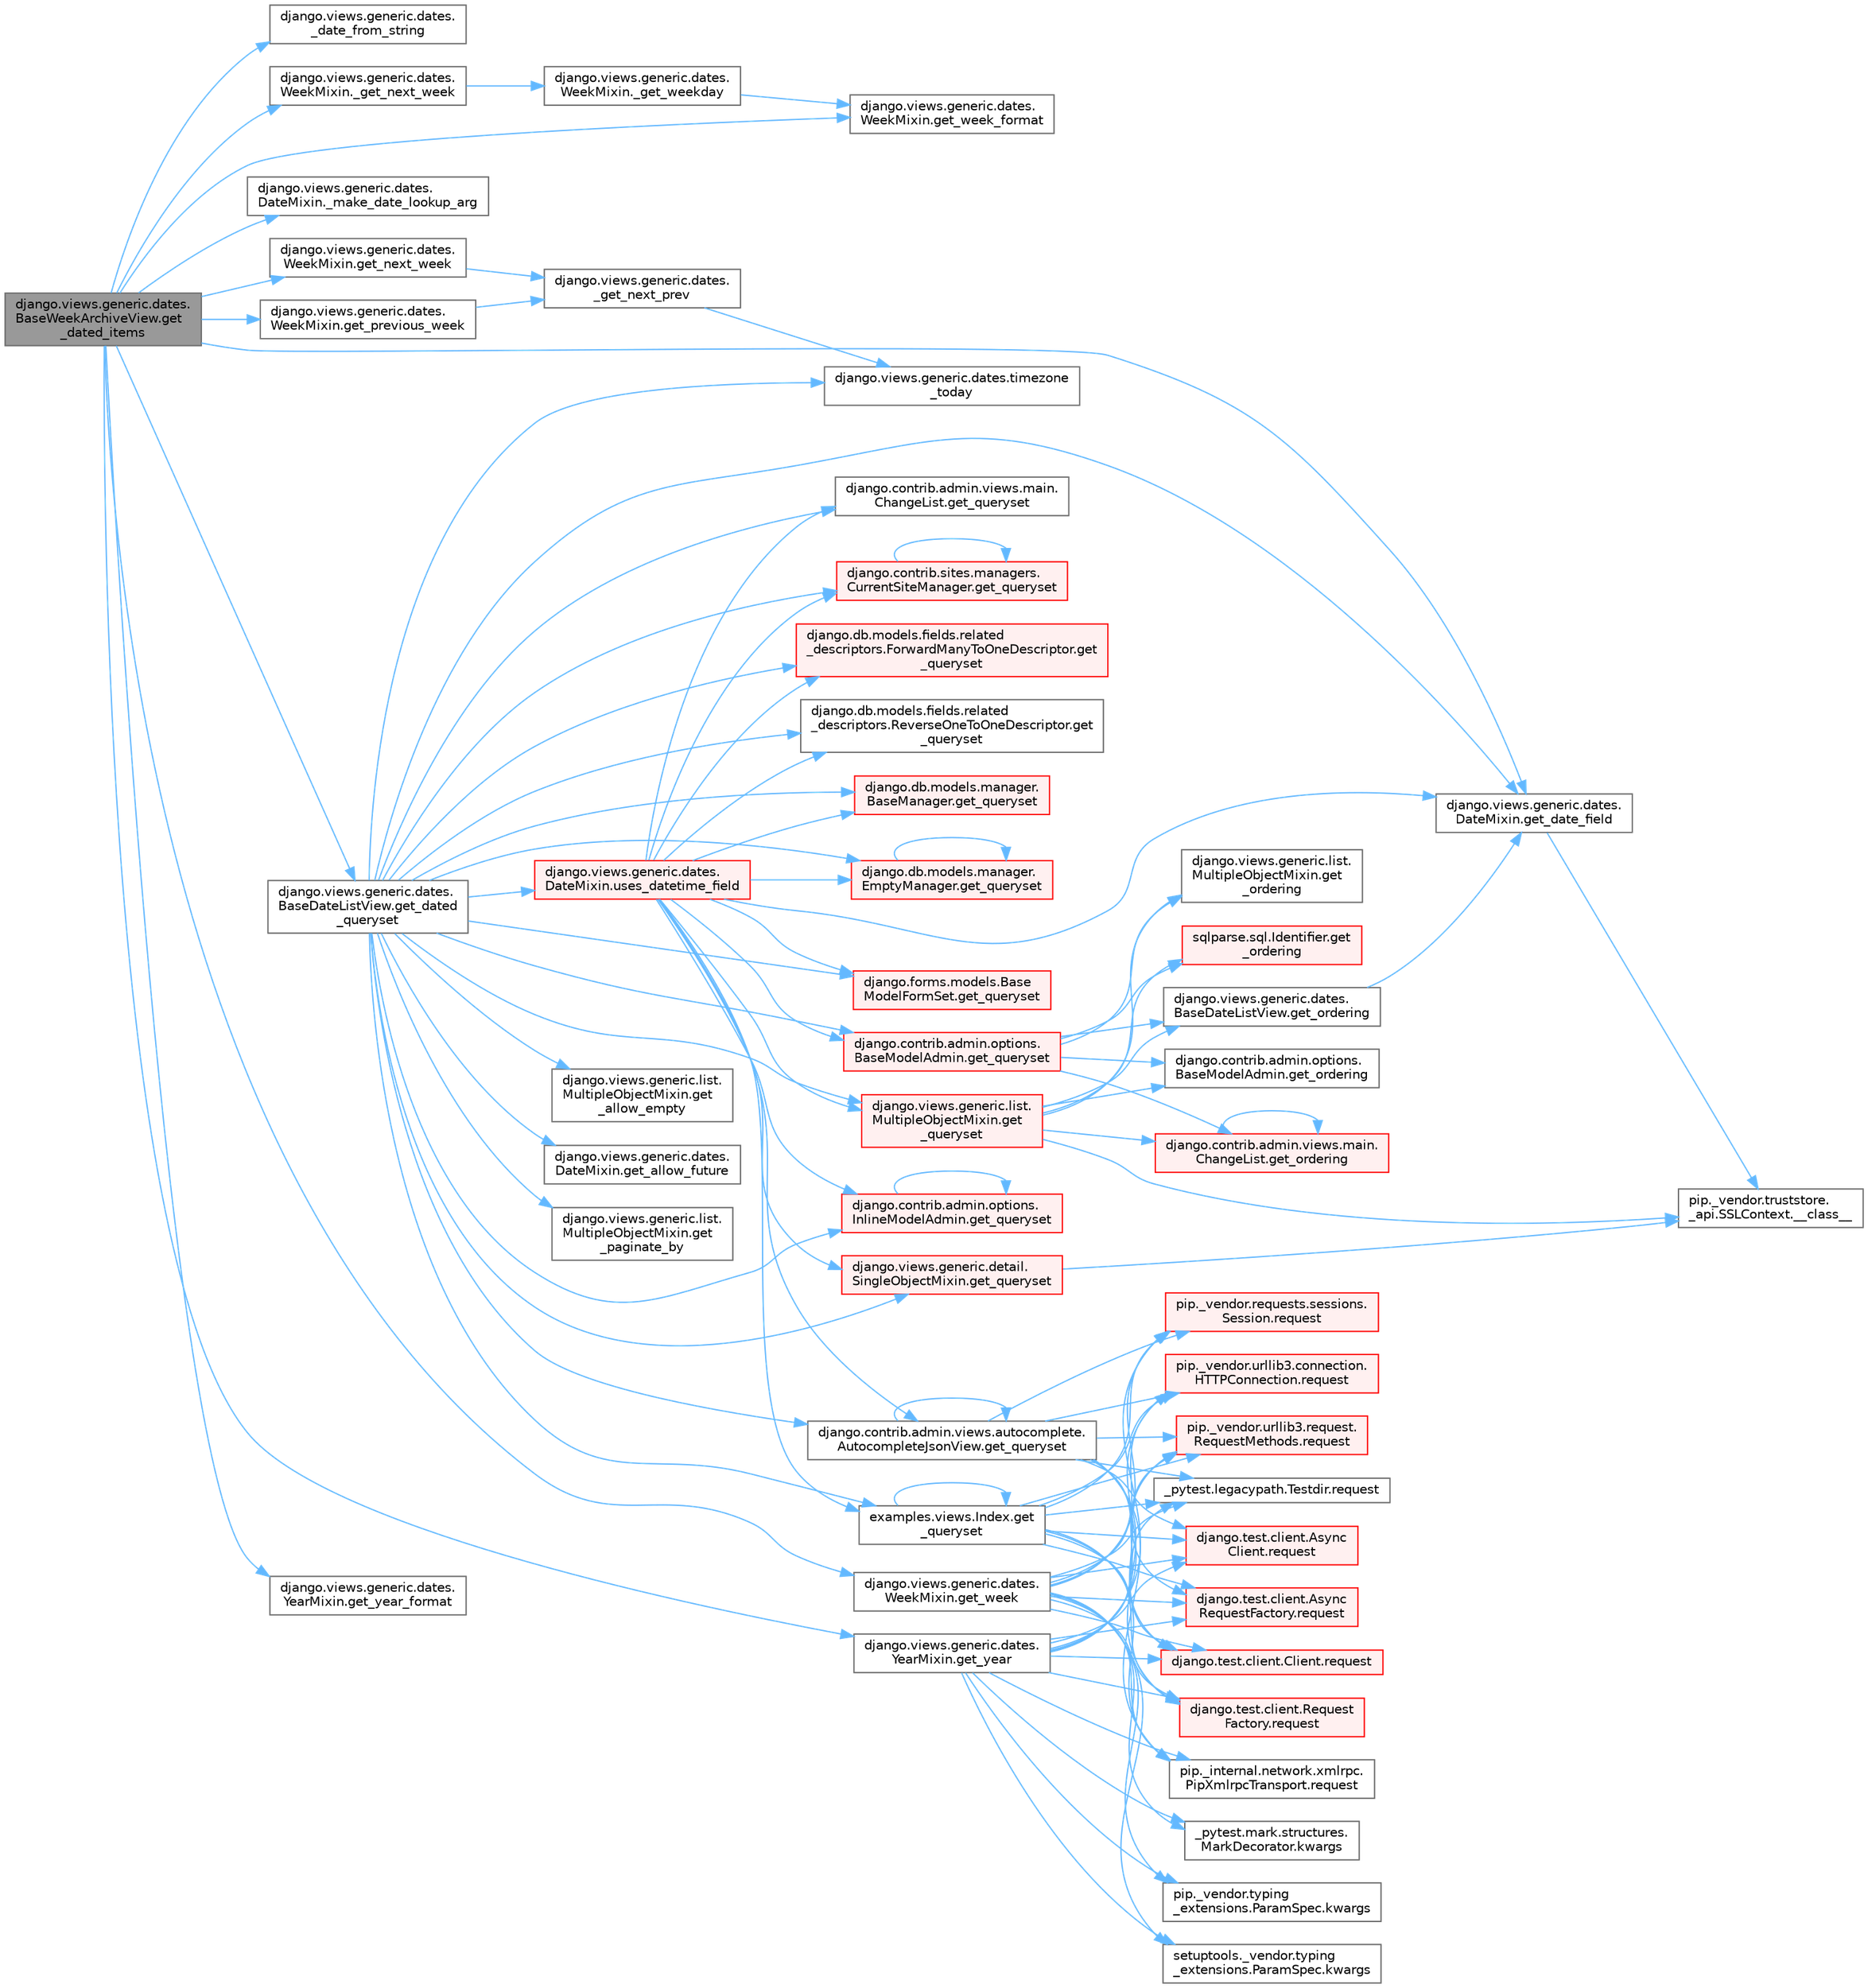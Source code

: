 digraph "django.views.generic.dates.BaseWeekArchiveView.get_dated_items"
{
 // LATEX_PDF_SIZE
  bgcolor="transparent";
  edge [fontname=Helvetica,fontsize=10,labelfontname=Helvetica,labelfontsize=10];
  node [fontname=Helvetica,fontsize=10,shape=box,height=0.2,width=0.4];
  rankdir="LR";
  Node1 [id="Node000001",label="django.views.generic.dates.\lBaseWeekArchiveView.get\l_dated_items",height=0.2,width=0.4,color="gray40", fillcolor="grey60", style="filled", fontcolor="black",tooltip=" "];
  Node1 -> Node2 [id="edge1_Node000001_Node000002",color="steelblue1",style="solid",tooltip=" "];
  Node2 [id="Node000002",label="django.views.generic.dates.\l_date_from_string",height=0.2,width=0.4,color="grey40", fillcolor="white", style="filled",URL="$namespacedjango_1_1views_1_1generic_1_1dates.html#a0f782cacbbe0293a4a4a092343b5ac5f",tooltip=" "];
  Node1 -> Node3 [id="edge2_Node000001_Node000003",color="steelblue1",style="solid",tooltip=" "];
  Node3 [id="Node000003",label="django.views.generic.dates.\lWeekMixin._get_next_week",height=0.2,width=0.4,color="grey40", fillcolor="white", style="filled",URL="$classdjango_1_1views_1_1generic_1_1dates_1_1_week_mixin.html#ad6b2bd301cc2e893254b8d80cb10216a",tooltip=" "];
  Node3 -> Node4 [id="edge3_Node000003_Node000004",color="steelblue1",style="solid",tooltip=" "];
  Node4 [id="Node000004",label="django.views.generic.dates.\lWeekMixin._get_weekday",height=0.2,width=0.4,color="grey40", fillcolor="white", style="filled",URL="$classdjango_1_1views_1_1generic_1_1dates_1_1_week_mixin.html#aae14b96aff3d89d198093546105830a3",tooltip=" "];
  Node4 -> Node5 [id="edge4_Node000004_Node000005",color="steelblue1",style="solid",tooltip=" "];
  Node5 [id="Node000005",label="django.views.generic.dates.\lWeekMixin.get_week_format",height=0.2,width=0.4,color="grey40", fillcolor="white", style="filled",URL="$classdjango_1_1views_1_1generic_1_1dates_1_1_week_mixin.html#a06bd9935ad0bc6e3efc0ddecc9656112",tooltip=" "];
  Node1 -> Node6 [id="edge5_Node000001_Node000006",color="steelblue1",style="solid",tooltip=" "];
  Node6 [id="Node000006",label="django.views.generic.dates.\lDateMixin._make_date_lookup_arg",height=0.2,width=0.4,color="grey40", fillcolor="white", style="filled",URL="$classdjango_1_1views_1_1generic_1_1dates_1_1_date_mixin.html#aac7dd5ad67e178e80dd82a095f80b848",tooltip=" "];
  Node1 -> Node7 [id="edge6_Node000001_Node000007",color="steelblue1",style="solid",tooltip=" "];
  Node7 [id="Node000007",label="django.views.generic.dates.\lDateMixin.get_date_field",height=0.2,width=0.4,color="grey40", fillcolor="white", style="filled",URL="$classdjango_1_1views_1_1generic_1_1dates_1_1_date_mixin.html#a5effe594d56a85727190cc91ef894526",tooltip=" "];
  Node7 -> Node8 [id="edge7_Node000007_Node000008",color="steelblue1",style="solid",tooltip=" "];
  Node8 [id="Node000008",label="pip._vendor.truststore.\l_api.SSLContext.__class__",height=0.2,width=0.4,color="grey40", fillcolor="white", style="filled",URL="$classpip_1_1__vendor_1_1truststore_1_1__api_1_1_s_s_l_context.html#a530861514f31eabaa3f513557d6e66de",tooltip=" "];
  Node1 -> Node9 [id="edge8_Node000001_Node000009",color="steelblue1",style="solid",tooltip=" "];
  Node9 [id="Node000009",label="django.views.generic.dates.\lBaseDateListView.get_dated\l_queryset",height=0.2,width=0.4,color="grey40", fillcolor="white", style="filled",URL="$classdjango_1_1views_1_1generic_1_1dates_1_1_base_date_list_view.html#ad97300c63f99eef4ed95aa9d8f73520b",tooltip=" "];
  Node9 -> Node10 [id="edge9_Node000009_Node000010",color="steelblue1",style="solid",tooltip=" "];
  Node10 [id="Node000010",label="django.views.generic.list.\lMultipleObjectMixin.get\l_allow_empty",height=0.2,width=0.4,color="grey40", fillcolor="white", style="filled",URL="$classdjango_1_1views_1_1generic_1_1list_1_1_multiple_object_mixin.html#a347b703be63d88adfc30295fa8d27182",tooltip=" "];
  Node9 -> Node11 [id="edge10_Node000009_Node000011",color="steelblue1",style="solid",tooltip=" "];
  Node11 [id="Node000011",label="django.views.generic.dates.\lDateMixin.get_allow_future",height=0.2,width=0.4,color="grey40", fillcolor="white", style="filled",URL="$classdjango_1_1views_1_1generic_1_1dates_1_1_date_mixin.html#a51b9feb091392d6570890a63779c1e6b",tooltip=" "];
  Node9 -> Node7 [id="edge11_Node000009_Node000007",color="steelblue1",style="solid",tooltip=" "];
  Node9 -> Node12 [id="edge12_Node000009_Node000012",color="steelblue1",style="solid",tooltip=" "];
  Node12 [id="Node000012",label="django.views.generic.list.\lMultipleObjectMixin.get\l_paginate_by",height=0.2,width=0.4,color="grey40", fillcolor="white", style="filled",URL="$classdjango_1_1views_1_1generic_1_1list_1_1_multiple_object_mixin.html#ad3b109e59587ffd419177e4861455cc4",tooltip=" "];
  Node9 -> Node13 [id="edge13_Node000009_Node000013",color="steelblue1",style="solid",tooltip=" "];
  Node13 [id="Node000013",label="django.contrib.admin.options.\lBaseModelAdmin.get_queryset",height=0.2,width=0.4,color="red", fillcolor="#FFF0F0", style="filled",URL="$classdjango_1_1contrib_1_1admin_1_1options_1_1_base_model_admin.html#a785da85de69766ce5f736de0e4de80c5",tooltip=" "];
  Node13 -> Node14 [id="edge14_Node000013_Node000014",color="steelblue1",style="solid",tooltip=" "];
  Node14 [id="Node000014",label="django.contrib.admin.options.\lBaseModelAdmin.get_ordering",height=0.2,width=0.4,color="grey40", fillcolor="white", style="filled",URL="$classdjango_1_1contrib_1_1admin_1_1options_1_1_base_model_admin.html#a8b06248f6c601bed9bcfc951f653cb72",tooltip=" "];
  Node13 -> Node15 [id="edge15_Node000013_Node000015",color="steelblue1",style="solid",tooltip=" "];
  Node15 [id="Node000015",label="django.contrib.admin.views.main.\lChangeList.get_ordering",height=0.2,width=0.4,color="red", fillcolor="#FFF0F0", style="filled",URL="$classdjango_1_1contrib_1_1admin_1_1views_1_1main_1_1_change_list.html#a87413968b7e496bc20cdc428329a8f93",tooltip=" "];
  Node15 -> Node15 [id="edge16_Node000015_Node000015",color="steelblue1",style="solid",tooltip=" "];
  Node13 -> Node26 [id="edge17_Node000013_Node000026",color="steelblue1",style="solid",tooltip=" "];
  Node26 [id="Node000026",label="django.views.generic.dates.\lBaseDateListView.get_ordering",height=0.2,width=0.4,color="grey40", fillcolor="white", style="filled",URL="$classdjango_1_1views_1_1generic_1_1dates_1_1_base_date_list_view.html#a0ec2128f4273a0b80fa32b44d71725ea",tooltip=" "];
  Node26 -> Node7 [id="edge18_Node000026_Node000007",color="steelblue1",style="solid",tooltip=" "];
  Node13 -> Node27 [id="edge19_Node000013_Node000027",color="steelblue1",style="solid",tooltip=" "];
  Node27 [id="Node000027",label="django.views.generic.list.\lMultipleObjectMixin.get\l_ordering",height=0.2,width=0.4,color="grey40", fillcolor="white", style="filled",URL="$classdjango_1_1views_1_1generic_1_1list_1_1_multiple_object_mixin.html#a8ba6071eb9a7bab04795550b0a3628c6",tooltip=" "];
  Node13 -> Node28 [id="edge20_Node000013_Node000028",color="steelblue1",style="solid",tooltip=" "];
  Node28 [id="Node000028",label="sqlparse.sql.Identifier.get\l_ordering",height=0.2,width=0.4,color="red", fillcolor="#FFF0F0", style="filled",URL="$classsqlparse_1_1sql_1_1_identifier.html#a6e06ea438171fb096466ae06a2b2f69f",tooltip=" "];
  Node9 -> Node31 [id="edge21_Node000009_Node000031",color="steelblue1",style="solid",tooltip=" "];
  Node31 [id="Node000031",label="django.contrib.admin.options.\lInlineModelAdmin.get_queryset",height=0.2,width=0.4,color="red", fillcolor="#FFF0F0", style="filled",URL="$classdjango_1_1contrib_1_1admin_1_1options_1_1_inline_model_admin.html#a9248f5d82a336087e911b7ebc8729ffd",tooltip=" "];
  Node31 -> Node31 [id="edge22_Node000031_Node000031",color="steelblue1",style="solid",tooltip=" "];
  Node9 -> Node38 [id="edge23_Node000009_Node000038",color="steelblue1",style="solid",tooltip=" "];
  Node38 [id="Node000038",label="django.contrib.admin.views.autocomplete.\lAutocompleteJsonView.get_queryset",height=0.2,width=0.4,color="grey40", fillcolor="white", style="filled",URL="$classdjango_1_1contrib_1_1admin_1_1views_1_1autocomplete_1_1_autocomplete_json_view.html#a6eb5abbd3b2e8b252a4ce9ca2680f3d3",tooltip=" "];
  Node38 -> Node38 [id="edge24_Node000038_Node000038",color="steelblue1",style="solid",tooltip=" "];
  Node38 -> Node39 [id="edge25_Node000038_Node000039",color="steelblue1",style="solid",tooltip=" "];
  Node39 [id="Node000039",label="_pytest.legacypath.Testdir.request",height=0.2,width=0.4,color="grey40", fillcolor="white", style="filled",URL="$class__pytest_1_1legacypath_1_1_testdir.html#a0e10c900efcd764da85254119e4d64c4",tooltip=" "];
  Node38 -> Node40 [id="edge26_Node000038_Node000040",color="steelblue1",style="solid",tooltip=" "];
  Node40 [id="Node000040",label="django.test.client.Async\lClient.request",height=0.2,width=0.4,color="red", fillcolor="#FFF0F0", style="filled",URL="$classdjango_1_1test_1_1client_1_1_async_client.html#a891cc2f6b81dcf3583bbbde8d21a713a",tooltip=" "];
  Node38 -> Node42 [id="edge27_Node000038_Node000042",color="steelblue1",style="solid",tooltip=" "];
  Node42 [id="Node000042",label="django.test.client.Async\lRequestFactory.request",height=0.2,width=0.4,color="red", fillcolor="#FFF0F0", style="filled",URL="$classdjango_1_1test_1_1client_1_1_async_request_factory.html#aab026845547a4c2d9203b8710b90f6cd",tooltip=" "];
  Node38 -> Node43 [id="edge28_Node000038_Node000043",color="steelblue1",style="solid",tooltip=" "];
  Node43 [id="Node000043",label="django.test.client.Client.request",height=0.2,width=0.4,color="red", fillcolor="#FFF0F0", style="filled",URL="$classdjango_1_1test_1_1client_1_1_client.html#a2f51c5251142ab6503937051936e33fa",tooltip=" "];
  Node38 -> Node498 [id="edge29_Node000038_Node000498",color="steelblue1",style="solid",tooltip=" "];
  Node498 [id="Node000498",label="django.test.client.Request\lFactory.request",height=0.2,width=0.4,color="red", fillcolor="#FFF0F0", style="filled",URL="$classdjango_1_1test_1_1client_1_1_request_factory.html#adae411ab0df6839c5364b647e4dc63ad",tooltip=" "];
  Node38 -> Node499 [id="edge30_Node000038_Node000499",color="steelblue1",style="solid",tooltip=" "];
  Node499 [id="Node000499",label="pip._internal.network.xmlrpc.\lPipXmlrpcTransport.request",height=0.2,width=0.4,color="grey40", fillcolor="white", style="filled",URL="$classpip_1_1__internal_1_1network_1_1xmlrpc_1_1_pip_xmlrpc_transport.html#a91d1ed180fbf8bcc25f6747a72614c5f",tooltip=" "];
  Node38 -> Node500 [id="edge31_Node000038_Node000500",color="steelblue1",style="solid",tooltip=" "];
  Node500 [id="Node000500",label="pip._vendor.requests.sessions.\lSession.request",height=0.2,width=0.4,color="red", fillcolor="#FFF0F0", style="filled",URL="$classpip_1_1__vendor_1_1requests_1_1sessions_1_1_session.html#a3dddfa16e93faa1a1a553936d913482b",tooltip=" "];
  Node38 -> Node1016 [id="edge32_Node000038_Node001016",color="steelblue1",style="solid",tooltip=" "];
  Node1016 [id="Node001016",label="pip._vendor.urllib3.connection.\lHTTPConnection.request",height=0.2,width=0.4,color="red", fillcolor="#FFF0F0", style="filled",URL="$classpip_1_1__vendor_1_1urllib3_1_1connection_1_1_h_t_t_p_connection.html#a67e552c4d242e4169bdf7319269a417f",tooltip=" "];
  Node38 -> Node1018 [id="edge33_Node000038_Node001018",color="steelblue1",style="solid",tooltip=" "];
  Node1018 [id="Node001018",label="pip._vendor.urllib3.request.\lRequestMethods.request",height=0.2,width=0.4,color="red", fillcolor="#FFF0F0", style="filled",URL="$classpip_1_1__vendor_1_1urllib3_1_1request_1_1_request_methods.html#a73541f2f0edc7df7413b043e33c69e7f",tooltip=" "];
  Node9 -> Node2834 [id="edge34_Node000009_Node002834",color="steelblue1",style="solid",tooltip=" "];
  Node2834 [id="Node002834",label="django.contrib.admin.views.main.\lChangeList.get_queryset",height=0.2,width=0.4,color="grey40", fillcolor="white", style="filled",URL="$classdjango_1_1contrib_1_1admin_1_1views_1_1main_1_1_change_list.html#a269abeb8e01762183e40a5133a41151d",tooltip=" "];
  Node9 -> Node2835 [id="edge35_Node000009_Node002835",color="steelblue1",style="solid",tooltip=" "];
  Node2835 [id="Node002835",label="django.contrib.sites.managers.\lCurrentSiteManager.get_queryset",height=0.2,width=0.4,color="red", fillcolor="#FFF0F0", style="filled",URL="$classdjango_1_1contrib_1_1sites_1_1managers_1_1_current_site_manager.html#a1889434ddf70c93854e44489319c1a1f",tooltip=" "];
  Node2835 -> Node2835 [id="edge36_Node002835_Node002835",color="steelblue1",style="solid",tooltip=" "];
  Node9 -> Node2836 [id="edge37_Node000009_Node002836",color="steelblue1",style="solid",tooltip=" "];
  Node2836 [id="Node002836",label="django.db.models.fields.related\l_descriptors.ForwardManyToOneDescriptor.get\l_queryset",height=0.2,width=0.4,color="red", fillcolor="#FFF0F0", style="filled",URL="$classdjango_1_1db_1_1models_1_1fields_1_1related__descriptors_1_1_forward_many_to_one_descriptor.html#aac7cf3069f240b0e4553d803b419cf7d",tooltip=" "];
  Node9 -> Node2837 [id="edge38_Node000009_Node002837",color="steelblue1",style="solid",tooltip=" "];
  Node2837 [id="Node002837",label="django.db.models.fields.related\l_descriptors.ReverseOneToOneDescriptor.get\l_queryset",height=0.2,width=0.4,color="grey40", fillcolor="white", style="filled",URL="$classdjango_1_1db_1_1models_1_1fields_1_1related__descriptors_1_1_reverse_one_to_one_descriptor.html#a04bede0cb722d44ace129e00e85081a3",tooltip=" "];
  Node9 -> Node2838 [id="edge39_Node000009_Node002838",color="steelblue1",style="solid",tooltip=" "];
  Node2838 [id="Node002838",label="django.db.models.manager.\lBaseManager.get_queryset",height=0.2,width=0.4,color="red", fillcolor="#FFF0F0", style="filled",URL="$classdjango_1_1db_1_1models_1_1manager_1_1_base_manager.html#a358c9a085a30a278b31e784dac7a52ef",tooltip="PROXIES TO QUERYSET #."];
  Node9 -> Node2839 [id="edge40_Node000009_Node002839",color="steelblue1",style="solid",tooltip=" "];
  Node2839 [id="Node002839",label="django.db.models.manager.\lEmptyManager.get_queryset",height=0.2,width=0.4,color="red", fillcolor="#FFF0F0", style="filled",URL="$classdjango_1_1db_1_1models_1_1manager_1_1_empty_manager.html#a2a2df8fcd071f937c6ee484d4ee1d539",tooltip=" "];
  Node2839 -> Node2839 [id="edge41_Node002839_Node002839",color="steelblue1",style="solid",tooltip=" "];
  Node9 -> Node2841 [id="edge42_Node000009_Node002841",color="steelblue1",style="solid",tooltip=" "];
  Node2841 [id="Node002841",label="django.forms.models.Base\lModelFormSet.get_queryset",height=0.2,width=0.4,color="red", fillcolor="#FFF0F0", style="filled",URL="$classdjango_1_1forms_1_1models_1_1_base_model_form_set.html#adbf92e8bd967e15a87f0fa40d2826143",tooltip=" "];
  Node9 -> Node2842 [id="edge43_Node000009_Node002842",color="steelblue1",style="solid",tooltip=" "];
  Node2842 [id="Node002842",label="django.views.generic.detail.\lSingleObjectMixin.get_queryset",height=0.2,width=0.4,color="red", fillcolor="#FFF0F0", style="filled",URL="$classdjango_1_1views_1_1generic_1_1detail_1_1_single_object_mixin.html#a29e41db704214851315dd3e87c4d843e",tooltip=" "];
  Node2842 -> Node8 [id="edge44_Node002842_Node000008",color="steelblue1",style="solid",tooltip=" "];
  Node9 -> Node2843 [id="edge45_Node000009_Node002843",color="steelblue1",style="solid",tooltip=" "];
  Node2843 [id="Node002843",label="django.views.generic.list.\lMultipleObjectMixin.get\l_queryset",height=0.2,width=0.4,color="red", fillcolor="#FFF0F0", style="filled",URL="$classdjango_1_1views_1_1generic_1_1list_1_1_multiple_object_mixin.html#a7ceb7f310a7a0d7fedfb90f1f2b5c226",tooltip=" "];
  Node2843 -> Node8 [id="edge46_Node002843_Node000008",color="steelblue1",style="solid",tooltip=" "];
  Node2843 -> Node14 [id="edge47_Node002843_Node000014",color="steelblue1",style="solid",tooltip=" "];
  Node2843 -> Node15 [id="edge48_Node002843_Node000015",color="steelblue1",style="solid",tooltip=" "];
  Node2843 -> Node26 [id="edge49_Node002843_Node000026",color="steelblue1",style="solid",tooltip=" "];
  Node2843 -> Node27 [id="edge50_Node002843_Node000027",color="steelblue1",style="solid",tooltip=" "];
  Node2843 -> Node28 [id="edge51_Node002843_Node000028",color="steelblue1",style="solid",tooltip=" "];
  Node9 -> Node2844 [id="edge52_Node000009_Node002844",color="steelblue1",style="solid",tooltip=" "];
  Node2844 [id="Node002844",label="examples.views.Index.get\l_queryset",height=0.2,width=0.4,color="grey40", fillcolor="white", style="filled",URL="$classexamples_1_1views_1_1_index.html#a288026bb9059b37dca786922296dfcd3",tooltip=" "];
  Node2844 -> Node2844 [id="edge53_Node002844_Node002844",color="steelblue1",style="solid",tooltip=" "];
  Node2844 -> Node39 [id="edge54_Node002844_Node000039",color="steelblue1",style="solid",tooltip=" "];
  Node2844 -> Node40 [id="edge55_Node002844_Node000040",color="steelblue1",style="solid",tooltip=" "];
  Node2844 -> Node42 [id="edge56_Node002844_Node000042",color="steelblue1",style="solid",tooltip=" "];
  Node2844 -> Node43 [id="edge57_Node002844_Node000043",color="steelblue1",style="solid",tooltip=" "];
  Node2844 -> Node498 [id="edge58_Node002844_Node000498",color="steelblue1",style="solid",tooltip=" "];
  Node2844 -> Node499 [id="edge59_Node002844_Node000499",color="steelblue1",style="solid",tooltip=" "];
  Node2844 -> Node500 [id="edge60_Node002844_Node000500",color="steelblue1",style="solid",tooltip=" "];
  Node2844 -> Node1016 [id="edge61_Node002844_Node001016",color="steelblue1",style="solid",tooltip=" "];
  Node2844 -> Node1018 [id="edge62_Node002844_Node001018",color="steelblue1",style="solid",tooltip=" "];
  Node9 -> Node4533 [id="edge63_Node000009_Node004533",color="steelblue1",style="solid",tooltip=" "];
  Node4533 [id="Node004533",label="django.views.generic.dates.timezone\l_today",height=0.2,width=0.4,color="grey40", fillcolor="white", style="filled",URL="$namespacedjango_1_1views_1_1generic_1_1dates.html#a83cae13f1c0dc4762426e0b8196cb8c1",tooltip=" "];
  Node9 -> Node4534 [id="edge64_Node000009_Node004534",color="steelblue1",style="solid",tooltip=" "];
  Node4534 [id="Node004534",label="django.views.generic.dates.\lDateMixin.uses_datetime_field",height=0.2,width=0.4,color="red", fillcolor="#FFF0F0", style="filled",URL="$classdjango_1_1views_1_1generic_1_1dates_1_1_date_mixin.html#a1fb37f57858e32a16ec5b6328ae68adb",tooltip=" "];
  Node4534 -> Node7 [id="edge65_Node004534_Node000007",color="steelblue1",style="solid",tooltip=" "];
  Node4534 -> Node13 [id="edge66_Node004534_Node000013",color="steelblue1",style="solid",tooltip=" "];
  Node4534 -> Node31 [id="edge67_Node004534_Node000031",color="steelblue1",style="solid",tooltip=" "];
  Node4534 -> Node38 [id="edge68_Node004534_Node000038",color="steelblue1",style="solid",tooltip=" "];
  Node4534 -> Node2834 [id="edge69_Node004534_Node002834",color="steelblue1",style="solid",tooltip=" "];
  Node4534 -> Node2835 [id="edge70_Node004534_Node002835",color="steelblue1",style="solid",tooltip=" "];
  Node4534 -> Node2836 [id="edge71_Node004534_Node002836",color="steelblue1",style="solid",tooltip=" "];
  Node4534 -> Node2837 [id="edge72_Node004534_Node002837",color="steelblue1",style="solid",tooltip=" "];
  Node4534 -> Node2838 [id="edge73_Node004534_Node002838",color="steelblue1",style="solid",tooltip=" "];
  Node4534 -> Node2839 [id="edge74_Node004534_Node002839",color="steelblue1",style="solid",tooltip=" "];
  Node4534 -> Node2841 [id="edge75_Node004534_Node002841",color="steelblue1",style="solid",tooltip=" "];
  Node4534 -> Node2842 [id="edge76_Node004534_Node002842",color="steelblue1",style="solid",tooltip=" "];
  Node4534 -> Node2843 [id="edge77_Node004534_Node002843",color="steelblue1",style="solid",tooltip=" "];
  Node4534 -> Node2844 [id="edge78_Node004534_Node002844",color="steelblue1",style="solid",tooltip=" "];
  Node1 -> Node4535 [id="edge79_Node000001_Node004535",color="steelblue1",style="solid",tooltip=" "];
  Node4535 [id="Node004535",label="django.views.generic.dates.\lWeekMixin.get_next_week",height=0.2,width=0.4,color="grey40", fillcolor="white", style="filled",URL="$classdjango_1_1views_1_1generic_1_1dates_1_1_week_mixin.html#ad36bddf6c088f551ed7af3be0215898f",tooltip=" "];
  Node4535 -> Node4536 [id="edge80_Node004535_Node004536",color="steelblue1",style="solid",tooltip=" "];
  Node4536 [id="Node004536",label="django.views.generic.dates.\l_get_next_prev",height=0.2,width=0.4,color="grey40", fillcolor="white", style="filled",URL="$namespacedjango_1_1views_1_1generic_1_1dates.html#a671109893c8430929bb9947d98fb0ace",tooltip=" "];
  Node4536 -> Node4533 [id="edge81_Node004536_Node004533",color="steelblue1",style="solid",tooltip=" "];
  Node1 -> Node4537 [id="edge82_Node000001_Node004537",color="steelblue1",style="solid",tooltip=" "];
  Node4537 [id="Node004537",label="django.views.generic.dates.\lWeekMixin.get_previous_week",height=0.2,width=0.4,color="grey40", fillcolor="white", style="filled",URL="$classdjango_1_1views_1_1generic_1_1dates_1_1_week_mixin.html#a27ef4c4ce4e48a25d156b394b142b4cf",tooltip=" "];
  Node4537 -> Node4536 [id="edge83_Node004537_Node004536",color="steelblue1",style="solid",tooltip=" "];
  Node1 -> Node4538 [id="edge84_Node000001_Node004538",color="steelblue1",style="solid",tooltip=" "];
  Node4538 [id="Node004538",label="django.views.generic.dates.\lWeekMixin.get_week",height=0.2,width=0.4,color="grey40", fillcolor="white", style="filled",URL="$classdjango_1_1views_1_1generic_1_1dates_1_1_week_mixin.html#a39c8ca71985d8468df01d5dc0ee07750",tooltip=" "];
  Node4538 -> Node823 [id="edge85_Node004538_Node000823",color="steelblue1",style="solid",tooltip=" "];
  Node823 [id="Node000823",label="_pytest.mark.structures.\lMarkDecorator.kwargs",height=0.2,width=0.4,color="grey40", fillcolor="white", style="filled",URL="$class__pytest_1_1mark_1_1structures_1_1_mark_decorator.html#a07868e83e39f7b31121b611e3627a77c",tooltip=" "];
  Node4538 -> Node824 [id="edge86_Node004538_Node000824",color="steelblue1",style="solid",tooltip=" "];
  Node824 [id="Node000824",label="pip._vendor.typing\l_extensions.ParamSpec.kwargs",height=0.2,width=0.4,color="grey40", fillcolor="white", style="filled",URL="$classpip_1_1__vendor_1_1typing__extensions_1_1_param_spec.html#a7533d6714916929b5b3c9ba8f94f1f90",tooltip=" "];
  Node4538 -> Node825 [id="edge87_Node004538_Node000825",color="steelblue1",style="solid",tooltip=" "];
  Node825 [id="Node000825",label="setuptools._vendor.typing\l_extensions.ParamSpec.kwargs",height=0.2,width=0.4,color="grey40", fillcolor="white", style="filled",URL="$classsetuptools_1_1__vendor_1_1typing__extensions_1_1_param_spec.html#a3ffadc8575bdbfca5ad02298256b6213",tooltip=" "];
  Node4538 -> Node39 [id="edge88_Node004538_Node000039",color="steelblue1",style="solid",tooltip=" "];
  Node4538 -> Node40 [id="edge89_Node004538_Node000040",color="steelblue1",style="solid",tooltip=" "];
  Node4538 -> Node42 [id="edge90_Node004538_Node000042",color="steelblue1",style="solid",tooltip=" "];
  Node4538 -> Node43 [id="edge91_Node004538_Node000043",color="steelblue1",style="solid",tooltip=" "];
  Node4538 -> Node498 [id="edge92_Node004538_Node000498",color="steelblue1",style="solid",tooltip=" "];
  Node4538 -> Node499 [id="edge93_Node004538_Node000499",color="steelblue1",style="solid",tooltip=" "];
  Node4538 -> Node500 [id="edge94_Node004538_Node000500",color="steelblue1",style="solid",tooltip=" "];
  Node4538 -> Node1016 [id="edge95_Node004538_Node001016",color="steelblue1",style="solid",tooltip=" "];
  Node4538 -> Node1018 [id="edge96_Node004538_Node001018",color="steelblue1",style="solid",tooltip=" "];
  Node1 -> Node5 [id="edge97_Node000001_Node000005",color="steelblue1",style="solid",tooltip=" "];
  Node1 -> Node4539 [id="edge98_Node000001_Node004539",color="steelblue1",style="solid",tooltip=" "];
  Node4539 [id="Node004539",label="django.views.generic.dates.\lYearMixin.get_year",height=0.2,width=0.4,color="grey40", fillcolor="white", style="filled",URL="$classdjango_1_1views_1_1generic_1_1dates_1_1_year_mixin.html#a6e2e940e9853d71a94d5a41b71262ca3",tooltip=" "];
  Node4539 -> Node823 [id="edge99_Node004539_Node000823",color="steelblue1",style="solid",tooltip=" "];
  Node4539 -> Node824 [id="edge100_Node004539_Node000824",color="steelblue1",style="solid",tooltip=" "];
  Node4539 -> Node825 [id="edge101_Node004539_Node000825",color="steelblue1",style="solid",tooltip=" "];
  Node4539 -> Node39 [id="edge102_Node004539_Node000039",color="steelblue1",style="solid",tooltip=" "];
  Node4539 -> Node40 [id="edge103_Node004539_Node000040",color="steelblue1",style="solid",tooltip=" "];
  Node4539 -> Node42 [id="edge104_Node004539_Node000042",color="steelblue1",style="solid",tooltip=" "];
  Node4539 -> Node43 [id="edge105_Node004539_Node000043",color="steelblue1",style="solid",tooltip=" "];
  Node4539 -> Node498 [id="edge106_Node004539_Node000498",color="steelblue1",style="solid",tooltip=" "];
  Node4539 -> Node499 [id="edge107_Node004539_Node000499",color="steelblue1",style="solid",tooltip=" "];
  Node4539 -> Node500 [id="edge108_Node004539_Node000500",color="steelblue1",style="solid",tooltip=" "];
  Node4539 -> Node1016 [id="edge109_Node004539_Node001016",color="steelblue1",style="solid",tooltip=" "];
  Node4539 -> Node1018 [id="edge110_Node004539_Node001018",color="steelblue1",style="solid",tooltip=" "];
  Node1 -> Node4540 [id="edge111_Node000001_Node004540",color="steelblue1",style="solid",tooltip=" "];
  Node4540 [id="Node004540",label="django.views.generic.dates.\lYearMixin.get_year_format",height=0.2,width=0.4,color="grey40", fillcolor="white", style="filled",URL="$classdjango_1_1views_1_1generic_1_1dates_1_1_year_mixin.html#a20170452710ca941db36bdc90b490e50",tooltip=" "];
}
